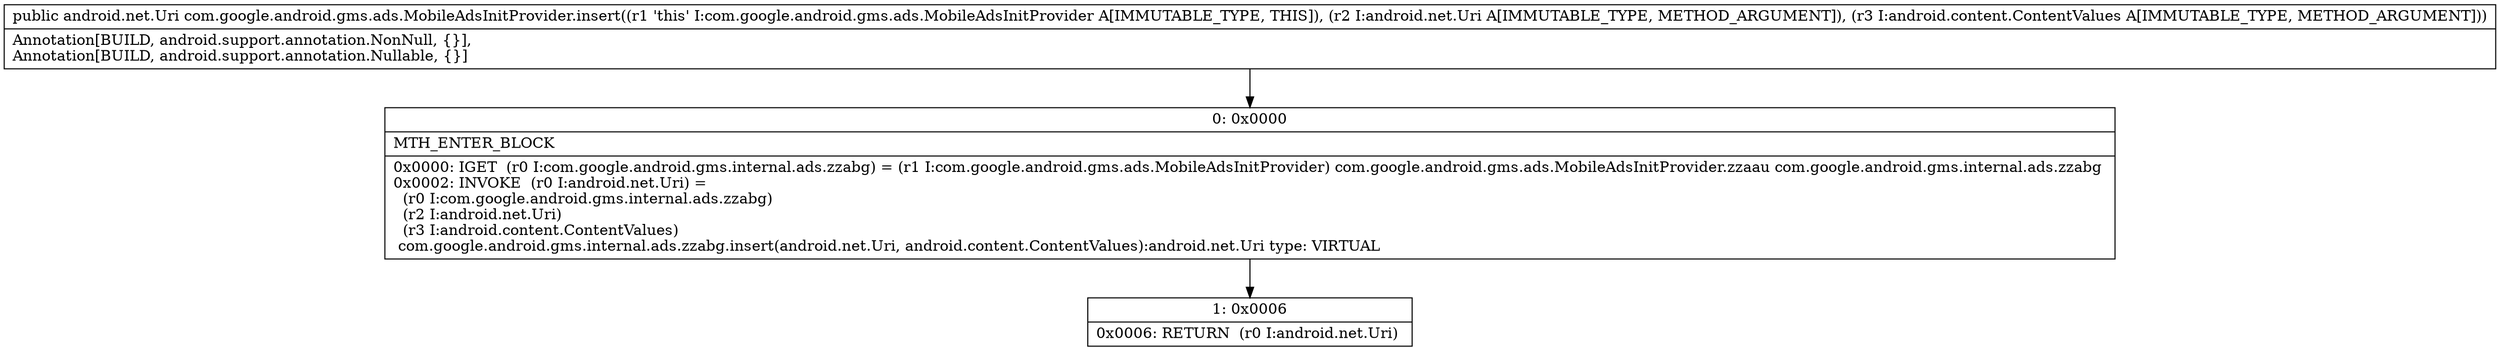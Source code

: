digraph "CFG forcom.google.android.gms.ads.MobileAdsInitProvider.insert(Landroid\/net\/Uri;Landroid\/content\/ContentValues;)Landroid\/net\/Uri;" {
Node_0 [shape=record,label="{0\:\ 0x0000|MTH_ENTER_BLOCK\l|0x0000: IGET  (r0 I:com.google.android.gms.internal.ads.zzabg) = (r1 I:com.google.android.gms.ads.MobileAdsInitProvider) com.google.android.gms.ads.MobileAdsInitProvider.zzaau com.google.android.gms.internal.ads.zzabg \l0x0002: INVOKE  (r0 I:android.net.Uri) = \l  (r0 I:com.google.android.gms.internal.ads.zzabg)\l  (r2 I:android.net.Uri)\l  (r3 I:android.content.ContentValues)\l com.google.android.gms.internal.ads.zzabg.insert(android.net.Uri, android.content.ContentValues):android.net.Uri type: VIRTUAL \l}"];
Node_1 [shape=record,label="{1\:\ 0x0006|0x0006: RETURN  (r0 I:android.net.Uri) \l}"];
MethodNode[shape=record,label="{public android.net.Uri com.google.android.gms.ads.MobileAdsInitProvider.insert((r1 'this' I:com.google.android.gms.ads.MobileAdsInitProvider A[IMMUTABLE_TYPE, THIS]), (r2 I:android.net.Uri A[IMMUTABLE_TYPE, METHOD_ARGUMENT]), (r3 I:android.content.ContentValues A[IMMUTABLE_TYPE, METHOD_ARGUMENT]))  | Annotation[BUILD, android.support.annotation.NonNull, \{\}], \lAnnotation[BUILD, android.support.annotation.Nullable, \{\}]\l}"];
MethodNode -> Node_0;
Node_0 -> Node_1;
}

